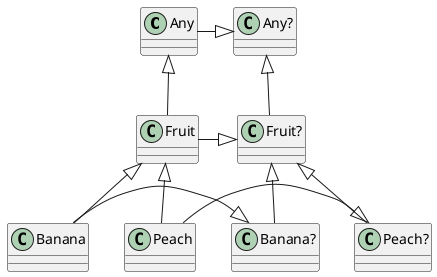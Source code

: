 @startuml

Any <|-- Fruit
Fruit <|-- Banana
Fruit <|-- Peach

"Any?" <|-- "Fruit?"
"Fruit?" <|-- "Banana?"
"Fruit?" <|-- "Peach?"

"Any?" <|-left- Any
"Fruit?" <|-left- Fruit
"Banana?" <|-left- Banana
"Peach?" <|-left- Peach

Banana -right[hidden]- Peach
"Banana?" -right[hidden]- "Peach?"

@enduml
